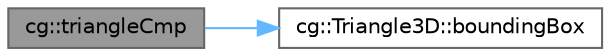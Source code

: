 digraph "cg::triangleCmp"
{
 // LATEX_PDF_SIZE
  bgcolor="transparent";
  edge [fontname=Helvetica,fontsize=10,labelfontname=Helvetica,labelfontsize=10];
  node [fontname=Helvetica,fontsize=10,shape=box,height=0.2,width=0.4];
  rankdir="LR";
  Node1 [id="Node000001",label="cg::triangleCmp",height=0.2,width=0.4,color="gray40", fillcolor="grey60", style="filled", fontcolor="black",tooltip=" "];
  Node1 -> Node2 [id="edge1_Node000001_Node000002",color="steelblue1",style="solid",tooltip=" "];
  Node2 [id="Node000002",label="cg::Triangle3D::boundingBox",height=0.2,width=0.4,color="grey40", fillcolor="white", style="filled",URL="$classcg_1_1_triangle3_d.html#a01a0d1dcd1e9f27a41a94281db2cfd8b",tooltip=" "];
}
